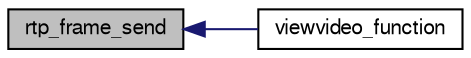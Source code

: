 digraph "rtp_frame_send"
{
  edge [fontname="FreeSans",fontsize="10",labelfontname="FreeSans",labelfontsize="10"];
  node [fontname="FreeSans",fontsize="10",shape=record];
  rankdir="LR";
  Node1 [label="rtp_frame_send",height=0.2,width=0.4,color="black", fillcolor="grey75", style="filled", fontcolor="black"];
  Node1 -> Node2 [dir="back",color="midnightblue",fontsize="10",style="solid",fontname="FreeSans"];
  Node2 [label="viewvideo_function",height=0.2,width=0.4,color="black", fillcolor="white", style="filled",URL="$viewvideo_8c.html#a4796c0ca6ba23a9dd0172784d2e94d59",tooltip="Handles all the video streaming and saving of the image shots This is a separate thread, so it needs to be thread safe! "];
}
